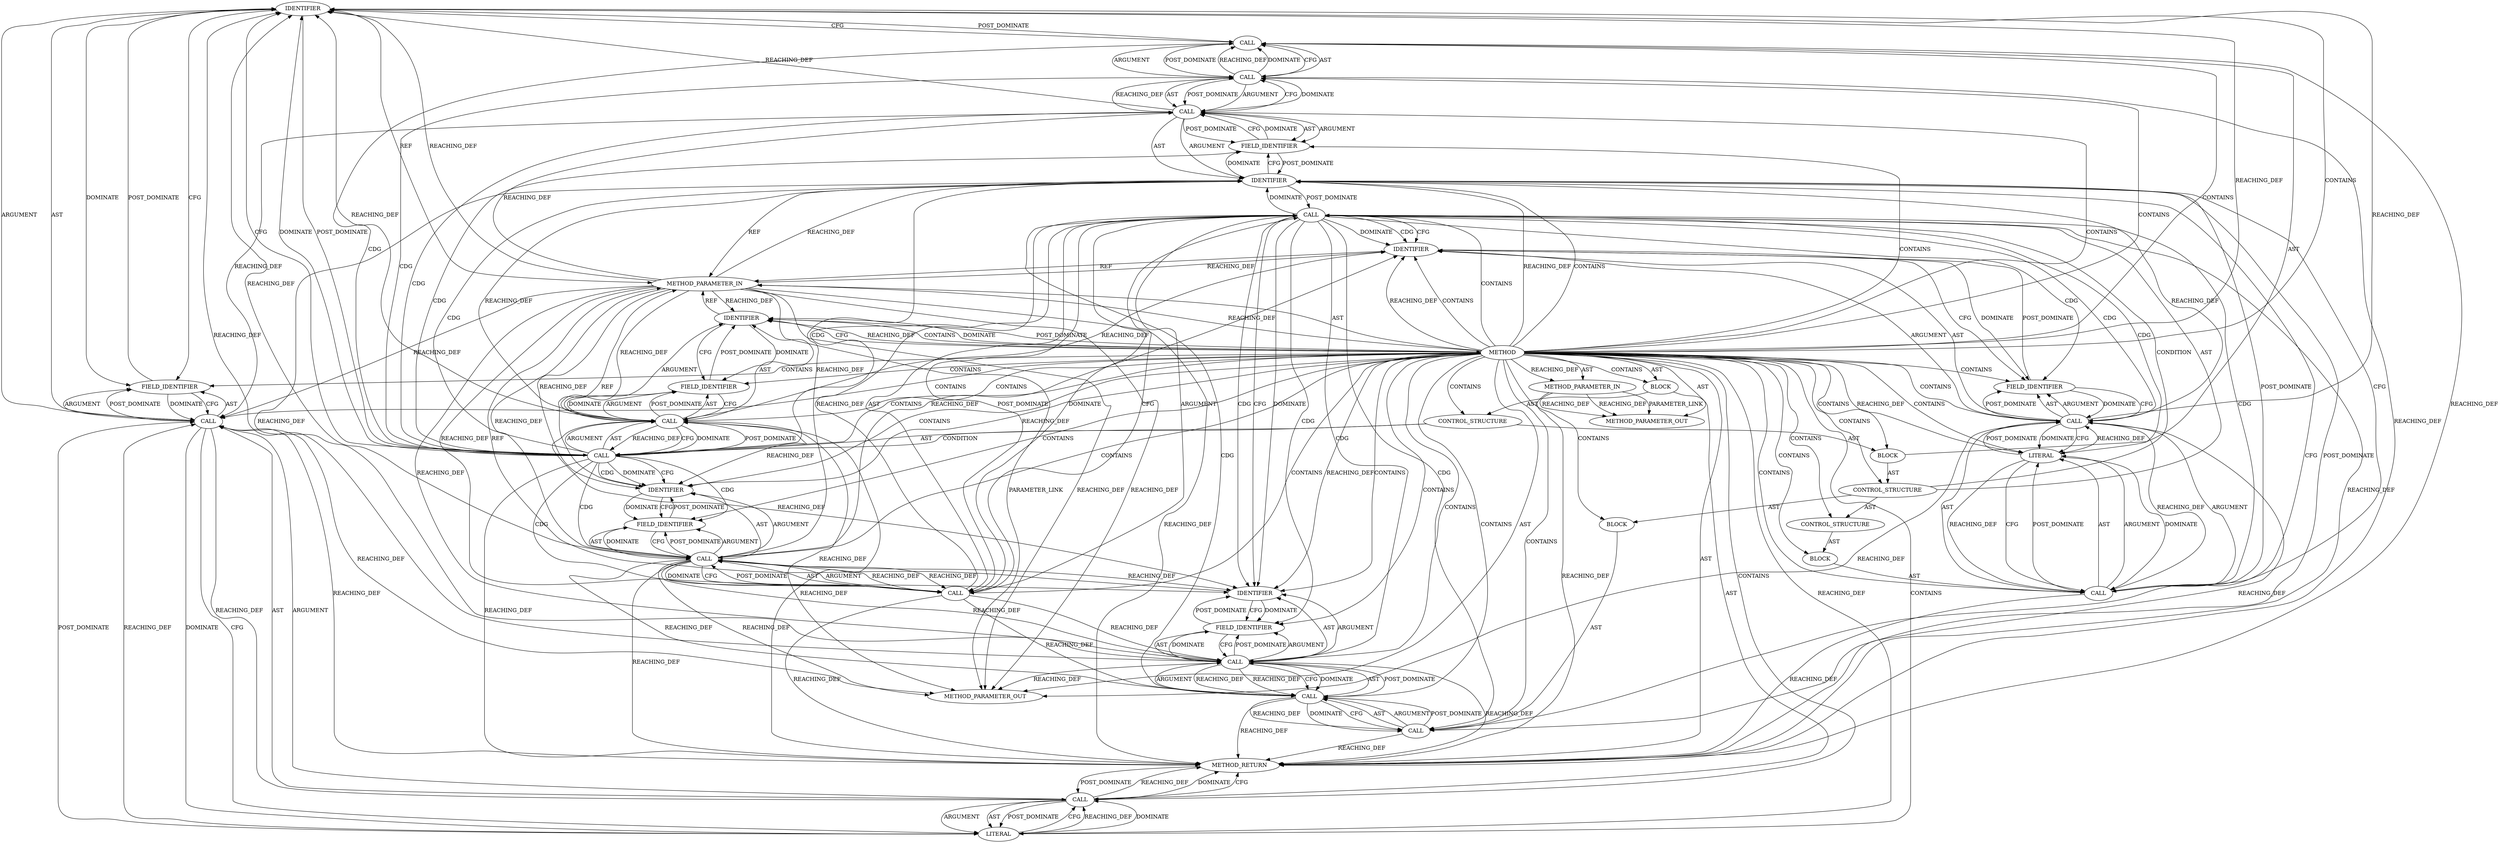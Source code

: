 digraph {
  16100 [label=IDENTIFIER ORDER=1 ARGUMENT_INDEX=1 CODE="ctx" COLUMN_NUMBER=13 LINE_NUMBER=1941 TYPE_FULL_NAME="tls_sw_context_rx*" NAME="ctx"]
  16080 [label=BLOCK ORDER=2 ARGUMENT_INDEX=-1 CODE="<empty>" COLUMN_NUMBER=4 LINE_NUMBER=1934 TYPE_FULL_NAME="void"]
  16101 [label=FIELD_IDENTIFIER ORDER=2 ARGUMENT_INDEX=2 CODE="reader_present" COLUMN_NUMBER=13 LINE_NUMBER=1941 CANONICAL_NAME="reader_present"]
  16078 [label=IDENTIFIER ORDER=1 ARGUMENT_INDEX=1 CODE="ctx" COLUMN_NUMBER=23 LINE_NUMBER=1933 TYPE_FULL_NAME="tls_sw_context_rx*" NAME="ctx"]
  16096 [label=IDENTIFIER ORDER=1 ARGUMENT_INDEX=1 CODE="ctx" COLUMN_NUMBER=17 LINE_NUMBER=1938 TYPE_FULL_NAME="tls_sw_context_rx*" NAME="ctx"]
  16079 [label=FIELD_IDENTIFIER ORDER=2 ARGUMENT_INDEX=2 CODE="wq" COLUMN_NUMBER=23 LINE_NUMBER=1933 CANONICAL_NAME="wq"]
  16094 [label=CALL ORDER=1 ARGUMENT_INDEX=1 CODE="!ctx->reader_present" COLUMN_NUMBER=16 METHOD_FULL_NAME="<operator>.logicalNot" LINE_NUMBER=1938 TYPE_FULL_NAME="<empty>" DISPATCH_TYPE="STATIC_DISPATCH" SIGNATURE="" NAME="<operator>.logicalNot"]
  21678 [label=METHOD_PARAMETER_OUT ORDER=1 CODE="struct sock *sk" IS_VARIADIC=false COLUMN_NUMBER=35 LINE_NUMBER=1930 TYPE_FULL_NAME="sock*" EVALUATION_STRATEGY="BY_VALUE" INDEX=1 NAME="sk"]
  16075 [label=CALL ORDER=1 ARGUMENT_INDEX=-1 CODE="wq_has_sleeper(&ctx->wq)" COLUMN_NUMBER=7 METHOD_FULL_NAME="wq_has_sleeper" LINE_NUMBER=1933 TYPE_FULL_NAME="<empty>" DISPATCH_TYPE="STATIC_DISPATCH" SIGNATURE="" NAME="wq_has_sleeper"]
  16095 [label=CALL ORDER=1 ARGUMENT_INDEX=1 CODE="ctx->reader_present" COLUMN_NUMBER=17 METHOD_FULL_NAME="<operator>.indirectFieldAccess" LINE_NUMBER=1938 TYPE_FULL_NAME="<empty>" DISPATCH_TYPE="STATIC_DISPATCH" SIGNATURE="" NAME="<operator>.indirectFieldAccess"]
  16076 [label=CALL ORDER=1 ARGUMENT_INDEX=1 CODE="&ctx->wq" COLUMN_NUMBER=22 METHOD_FULL_NAME="<operator>.addressOf" LINE_NUMBER=1933 TYPE_FULL_NAME="<empty>" DISPATCH_TYPE="STATIC_DISPATCH" SIGNATURE="" NAME="<operator>.addressOf"]
  16081 [label=CALL ORDER=1 ARGUMENT_INDEX=1 CODE="wake_up(&ctx->wq)" COLUMN_NUMBER=4 METHOD_FULL_NAME="wake_up" LINE_NUMBER=1934 TYPE_FULL_NAME="<empty>" DISPATCH_TYPE="STATIC_DISPATCH" SIGNATURE="" NAME="wake_up"]
  16072 [label=FIELD_IDENTIFIER ORDER=2 ARGUMENT_INDEX=2 CODE="reader_contended" COLUMN_NUMBER=15 LINE_NUMBER=1932 CANONICAL_NAME="reader_contended"]
  16067 [label=BLOCK ORDER=3 ARGUMENT_INDEX=-1 CODE="{
	if (unlikely(ctx->reader_contended)) {
		if (wq_has_sleeper(&ctx->wq))
			wake_up(&ctx->wq);
		else
			ctx->reader_contended = 0;

		WARN_ON_ONCE(!ctx->reader_present);
	}

	WRITE_ONCE(ctx->reader_present, 0);
}" COLUMN_NUMBER=1 LINE_NUMBER=1931 TYPE_FULL_NAME="void"]
  16065 [label=METHOD_PARAMETER_IN ORDER=1 CODE="struct sock *sk" IS_VARIADIC=false COLUMN_NUMBER=35 LINE_NUMBER=1930 TYPE_FULL_NAME="sock*" EVALUATION_STRATEGY="BY_VALUE" INDEX=1 NAME="sk"]
  16087 [label=BLOCK ORDER=1 ARGUMENT_INDEX=-1 CODE="<empty>" COLUMN_NUMBER=4 LINE_NUMBER=1936 TYPE_FULL_NAME="void"]
  16099 [label=CALL ORDER=1 ARGUMENT_INDEX=1 CODE="ctx->reader_present" COLUMN_NUMBER=13 METHOD_FULL_NAME="<operator>.indirectFieldAccess" LINE_NUMBER=1941 TYPE_FULL_NAME="<empty>" DISPATCH_TYPE="STATIC_DISPATCH" SIGNATURE="" NAME="<operator>.indirectFieldAccess"]
  16098 [label=CALL ORDER=2 ARGUMENT_INDEX=-1 CODE="WRITE_ONCE(ctx->reader_present, 0)" COLUMN_NUMBER=2 METHOD_FULL_NAME="WRITE_ONCE" LINE_NUMBER=1941 TYPE_FULL_NAME="<empty>" DISPATCH_TYPE="STATIC_DISPATCH" SIGNATURE="" NAME="WRITE_ONCE"]
  16083 [label=CALL ORDER=1 ARGUMENT_INDEX=1 CODE="ctx->wq" COLUMN_NUMBER=13 METHOD_FULL_NAME="<operator>.indirectFieldAccess" LINE_NUMBER=1934 TYPE_FULL_NAME="<empty>" DISPATCH_TYPE="STATIC_DISPATCH" SIGNATURE="" NAME="<operator>.indirectFieldAccess"]
  16093 [label=CALL ORDER=2 ARGUMENT_INDEX=-1 CODE="WARN_ON_ONCE(!ctx->reader_present)" COLUMN_NUMBER=3 METHOD_FULL_NAME="WARN_ON_ONCE" LINE_NUMBER=1938 TYPE_FULL_NAME="<empty>" DISPATCH_TYPE="STATIC_DISPATCH" SIGNATURE="" NAME="WARN_ON_ONCE"]
  16082 [label=CALL ORDER=1 ARGUMENT_INDEX=1 CODE="&ctx->wq" COLUMN_NUMBER=12 METHOD_FULL_NAME="<operator>.addressOf" LINE_NUMBER=1934 TYPE_FULL_NAME="<empty>" DISPATCH_TYPE="STATIC_DISPATCH" SIGNATURE="" NAME="<operator>.addressOf"]
  16074 [label=CONTROL_STRUCTURE CONTROL_STRUCTURE_TYPE="IF" ORDER=1 PARSER_TYPE_NAME="CASTIfStatement" ARGUMENT_INDEX=-1 CODE="if (wq_has_sleeper(&ctx->wq))" COLUMN_NUMBER=3 LINE_NUMBER=1933]
  16097 [label=FIELD_IDENTIFIER ORDER=2 ARGUMENT_INDEX=2 CODE="reader_present" COLUMN_NUMBER=17 LINE_NUMBER=1938 CANONICAL_NAME="reader_present"]
  16091 [label=FIELD_IDENTIFIER ORDER=2 ARGUMENT_INDEX=2 CODE="reader_contended" COLUMN_NUMBER=4 LINE_NUMBER=1936 CANONICAL_NAME="reader_contended"]
  16077 [label=CALL ORDER=1 ARGUMENT_INDEX=1 CODE="ctx->wq" COLUMN_NUMBER=23 METHOD_FULL_NAME="<operator>.indirectFieldAccess" LINE_NUMBER=1933 TYPE_FULL_NAME="<empty>" DISPATCH_TYPE="STATIC_DISPATCH" SIGNATURE="" NAME="<operator>.indirectFieldAccess"]
  16073 [label=BLOCK ORDER=2 ARGUMENT_INDEX=-1 CODE="{
		if (wq_has_sleeper(&ctx->wq))
			wake_up(&ctx->wq);
		else
			ctx->reader_contended = 0;

		WARN_ON_ONCE(!ctx->reader_present);
	}" COLUMN_NUMBER=39 LINE_NUMBER=1932 TYPE_FULL_NAME="void"]
  16070 [label=CALL ORDER=1 ARGUMENT_INDEX=1 CODE="ctx->reader_contended" COLUMN_NUMBER=15 METHOD_FULL_NAME="<operator>.indirectFieldAccess" LINE_NUMBER=1932 TYPE_FULL_NAME="<empty>" DISPATCH_TYPE="STATIC_DISPATCH" SIGNATURE="" NAME="<operator>.indirectFieldAccess"]
  16085 [label=FIELD_IDENTIFIER ORDER=2 ARGUMENT_INDEX=2 CODE="wq" COLUMN_NUMBER=13 LINE_NUMBER=1934 CANONICAL_NAME="wq"]
  21679 [label=METHOD_PARAMETER_OUT ORDER=2 CODE="struct tls_sw_context_rx *ctx" IS_VARIADIC=false COLUMN_NUMBER=52 LINE_NUMBER=1930 TYPE_FULL_NAME="tls_sw_context_rx*" EVALUATION_STRATEGY="BY_VALUE" INDEX=2 NAME="ctx"]
  16089 [label=CALL ORDER=1 ARGUMENT_INDEX=1 CODE="ctx->reader_contended" COLUMN_NUMBER=4 METHOD_FULL_NAME="<operator>.indirectFieldAccess" LINE_NUMBER=1936 TYPE_FULL_NAME="<empty>" DISPATCH_TYPE="STATIC_DISPATCH" SIGNATURE="" NAME="<operator>.indirectFieldAccess"]
  16088 [label=CALL ORDER=1 ARGUMENT_INDEX=1 CODE="ctx->reader_contended = 0" COLUMN_NUMBER=4 METHOD_FULL_NAME="<operator>.assignment" LINE_NUMBER=1936 TYPE_FULL_NAME="<empty>" DISPATCH_TYPE="STATIC_DISPATCH" SIGNATURE="" NAME="<operator>.assignment"]
  16064 [label=METHOD COLUMN_NUMBER=1 LINE_NUMBER=1930 COLUMN_NUMBER_END=1 IS_EXTERNAL=false SIGNATURE="void tls_rx_reader_release (sock*,tls_sw_context_rx*)" NAME="tls_rx_reader_release" AST_PARENT_TYPE="TYPE_DECL" AST_PARENT_FULL_NAME="tls_sw.c:<global>" ORDER=44 CODE="static void tls_rx_reader_release(struct sock *sk, struct tls_sw_context_rx *ctx)
{
	if (unlikely(ctx->reader_contended)) {
		if (wq_has_sleeper(&ctx->wq))
			wake_up(&ctx->wq);
		else
			ctx->reader_contended = 0;

		WARN_ON_ONCE(!ctx->reader_present);
	}

	WRITE_ONCE(ctx->reader_present, 0);
}" FULL_NAME="tls_rx_reader_release" LINE_NUMBER_END=1942 FILENAME="tls_sw.c"]
  16066 [label=METHOD_PARAMETER_IN ORDER=2 CODE="struct tls_sw_context_rx *ctx" IS_VARIADIC=false COLUMN_NUMBER=52 LINE_NUMBER=1930 TYPE_FULL_NAME="tls_sw_context_rx*" EVALUATION_STRATEGY="BY_VALUE" INDEX=2 NAME="ctx"]
  16071 [label=IDENTIFIER ORDER=1 ARGUMENT_INDEX=1 CODE="ctx" COLUMN_NUMBER=15 LINE_NUMBER=1932 TYPE_FULL_NAME="tls_sw_context_rx*" NAME="ctx"]
  16068 [label=CONTROL_STRUCTURE CONTROL_STRUCTURE_TYPE="IF" ORDER=1 PARSER_TYPE_NAME="CASTIfStatement" ARGUMENT_INDEX=-1 CODE="if (unlikely(ctx->reader_contended))" COLUMN_NUMBER=2 LINE_NUMBER=1932]
  16102 [label=LITERAL ORDER=2 ARGUMENT_INDEX=2 CODE="0" COLUMN_NUMBER=34 LINE_NUMBER=1941 TYPE_FULL_NAME="int"]
  16086 [label=CONTROL_STRUCTURE CONTROL_STRUCTURE_TYPE="ELSE" ORDER=3 PARSER_TYPE_NAME="CASTExpressionStatement" ARGUMENT_INDEX=-1 CODE="else" COLUMN_NUMBER=4 LINE_NUMBER=1936]
  16092 [label=LITERAL ORDER=2 ARGUMENT_INDEX=2 CODE="0" COLUMN_NUMBER=28 LINE_NUMBER=1936 TYPE_FULL_NAME="int"]
  16103 [label=METHOD_RETURN ORDER=4 CODE="RET" COLUMN_NUMBER=1 LINE_NUMBER=1930 TYPE_FULL_NAME="void" EVALUATION_STRATEGY="BY_VALUE"]
  16084 [label=IDENTIFIER ORDER=1 ARGUMENT_INDEX=1 CODE="ctx" COLUMN_NUMBER=13 LINE_NUMBER=1934 TYPE_FULL_NAME="tls_sw_context_rx*" NAME="ctx"]
  16069 [label=CALL ORDER=1 ARGUMENT_INDEX=-1 CODE="unlikely(ctx->reader_contended)" COLUMN_NUMBER=6 METHOD_FULL_NAME="unlikely" LINE_NUMBER=1932 TYPE_FULL_NAME="<empty>" DISPATCH_TYPE="STATIC_DISPATCH" SIGNATURE="" NAME="unlikely"]
  16090 [label=IDENTIFIER ORDER=1 ARGUMENT_INDEX=1 CODE="ctx" COLUMN_NUMBER=4 LINE_NUMBER=1936 TYPE_FULL_NAME="tls_sw_context_rx*" NAME="ctx"]
  16064 -> 16089 [label=CONTAINS ]
  16094 -> 16093 [label=REACHING_DEF VARIABLE="!ctx->reader_present"]
  16070 -> 16072 [label=ARGUMENT ]
  16064 -> 16098 [label=CONTAINS ]
  16071 -> 16066 [label=REF ]
  16078 -> 16079 [label=CFG ]
  16082 -> 16081 [label=REACHING_DEF VARIABLE="&ctx->wq"]
  16100 -> 16069 [label=POST_DOMINATE ]
  16069 -> 16070 [label=POST_DOMINATE ]
  16064 -> 16065 [label=REACHING_DEF VARIABLE=""]
  16077 -> 16100 [label=REACHING_DEF VARIABLE="ctx->wq"]
  16089 -> 16091 [label=POST_DOMINATE ]
  16067 -> 16098 [label=AST ]
  16066 -> 16083 [label=REACHING_DEF VARIABLE="ctx"]
  16088 -> 16103 [label=REACHING_DEF VARIABLE="ctx->reader_contended = 0"]
  16066 -> 16071 [label=REACHING_DEF VARIABLE="ctx"]
  16068 -> 16069 [label=CONDITION ]
  16096 -> 16088 [label=POST_DOMINATE ]
  16091 -> 16090 [label=POST_DOMINATE ]
  16083 -> 16100 [label=REACHING_DEF VARIABLE="ctx->wq"]
  16094 -> 16095 [label=AST ]
  16083 -> 16085 [label=POST_DOMINATE ]
  16064 -> 16096 [label=REACHING_DEF VARIABLE=""]
  16083 -> 16084 [label=AST ]
  16075 -> 16076 [label=AST ]
  16079 -> 16078 [label=POST_DOMINATE ]
  16094 -> 16103 [label=REACHING_DEF VARIABLE="!ctx->reader_present"]
  16092 -> 16088 [label=REACHING_DEF VARIABLE="0"]
  16102 -> 16098 [label=CFG ]
  16065 -> 21678 [label=REACHING_DEF VARIABLE="sk"]
  16065 -> 21678 [label=REACHING_DEF VARIABLE="sk"]
  16099 -> 21679 [label=REACHING_DEF VARIABLE="ctx->reader_present"]
  16084 -> 16085 [label=CFG ]
  16064 -> 16067 [label=AST ]
  16064 -> 16080 [label=CONTAINS ]
  16069 -> 16078 [label=CFG ]
  16075 -> 16091 [label=CDG ]
  16094 -> 16093 [label=DOMINATE ]
  16064 -> 16093 [label=CONTAINS ]
  16099 -> 16101 [label=AST ]
  16069 -> 16070 [label=ARGUMENT ]
  16098 -> 16102 [label=ARGUMENT ]
  16084 -> 16085 [label=DOMINATE ]
  16066 -> 16070 [label=REACHING_DEF VARIABLE="ctx"]
  16091 -> 16089 [label=DOMINATE ]
  16075 -> 16083 [label=CDG ]
  16085 -> 16083 [label=DOMINATE ]
  16077 -> 16076 [label=CFG ]
  16069 -> 16094 [label=CDG ]
  16084 -> 16066 [label=REF ]
  16066 -> 16077 [label=REACHING_DEF VARIABLE="ctx"]
  16094 -> 16095 [label=POST_DOMINATE ]
  16097 -> 16096 [label=POST_DOMINATE ]
  16101 -> 16100 [label=POST_DOMINATE ]
  16074 -> 16086 [label=AST ]
  16077 -> 16078 [label=AST ]
  16071 -> 16072 [label=CFG ]
  16095 -> 16094 [label=CFG ]
  16071 -> 16072 [label=DOMINATE ]
  16070 -> 16072 [label=POST_DOMINATE ]
  16102 -> 16099 [label=POST_DOMINATE ]
  16064 -> 21679 [label=AST ]
  16083 -> 16096 [label=REACHING_DEF VARIABLE="ctx->wq"]
  16075 -> 16090 [label=DOMINATE ]
  16083 -> 16103 [label=REACHING_DEF VARIABLE="ctx->wq"]
  16100 -> 16066 [label=REF ]
  16088 -> 16089 [label=ARGUMENT ]
  16064 -> 16101 [label=CONTAINS ]
  16099 -> 16101 [label=ARGUMENT ]
  16074 -> 16080 [label=AST ]
  16085 -> 16084 [label=POST_DOMINATE ]
  16064 -> 21678 [label=AST ]
  16064 -> 16079 [label=CONTAINS ]
  16075 -> 16084 [label=CFG ]
  16064 -> 16090 [label=CONTAINS ]
  16077 -> 16084 [label=REACHING_DEF VARIABLE="ctx->wq"]
  16088 -> 16096 [label=CFG ]
  16064 -> 16068 [label=CONTAINS ]
  16079 -> 16077 [label=DOMINATE ]
  16064 -> 16072 [label=CONTAINS ]
  16064 -> 16090 [label=REACHING_DEF VARIABLE=""]
  16076 -> 16077 [label=POST_DOMINATE ]
  16082 -> 16081 [label=DOMINATE ]
  16086 -> 16087 [label=AST ]
  16096 -> 16066 [label=REF ]
  16077 -> 16083 [label=REACHING_DEF VARIABLE="ctx->wq"]
  16075 -> 16076 [label=POST_DOMINATE ]
  16072 -> 16071 [label=POST_DOMINATE ]
  16064 -> 16071 [label=CFG ]
  16064 -> 16066 [label=REACHING_DEF VARIABLE=""]
  16095 -> 16100 [label=REACHING_DEF VARIABLE="ctx->reader_present"]
  16071 -> 16064 [label=POST_DOMINATE ]
  16089 -> 16103 [label=REACHING_DEF VARIABLE="ctx->reader_contended"]
  16089 -> 16088 [label=REACHING_DEF VARIABLE="ctx->reader_contended"]
  16075 -> 16090 [label=CDG ]
  16094 -> 16095 [label=ARGUMENT ]
  16088 -> 16092 [label=POST_DOMINATE ]
  16102 -> 16098 [label=REACHING_DEF VARIABLE="0"]
  16098 -> 16102 [label=AST ]
  16064 -> 16095 [label=CONTAINS ]
  16088 -> 16089 [label=AST ]
  16103 -> 16098 [label=POST_DOMINATE ]
  16077 -> 16090 [label=REACHING_DEF VARIABLE="ctx->wq"]
  16077 -> 16078 [label=ARGUMENT ]
  16089 -> 16092 [label=DOMINATE ]
  16089 -> 16090 [label=ARGUMENT ]
  16064 -> 16076 [label=CONTAINS ]
  16072 -> 16070 [label=CFG ]
  16069 -> 16075 [label=CDG ]
  16064 -> 16084 [label=REACHING_DEF VARIABLE=""]
  16096 -> 16081 [label=POST_DOMINATE ]
  16078 -> 16066 [label=REF ]
  16076 -> 16075 [label=DOMINATE ]
  16064 -> 16100 [label=REACHING_DEF VARIABLE=""]
  16095 -> 16099 [label=REACHING_DEF VARIABLE="ctx->reader_present"]
  16093 -> 16100 [label=CFG ]
  16083 -> 16085 [label=ARGUMENT ]
  16077 -> 16103 [label=REACHING_DEF VARIABLE="ctx->wq"]
  16091 -> 16089 [label=CFG ]
  16069 -> 16077 [label=CDG ]
  16066 -> 21679 [label=PARAMETER_LINK ]
  16073 -> 16074 [label=AST ]
  16070 -> 16096 [label=REACHING_DEF VARIABLE="ctx->reader_contended"]
  16069 -> 16093 [label=CDG ]
  16089 -> 16091 [label=AST ]
  16070 -> 16078 [label=REACHING_DEF VARIABLE="ctx->reader_contended"]
  16077 -> 16096 [label=REACHING_DEF VARIABLE="ctx->wq"]
  16075 -> 16084 [label=DOMINATE ]
  16064 -> 16091 [label=CONTAINS ]
  16064 -> 16102 [label=CONTAINS ]
  16099 -> 16101 [label=POST_DOMINATE ]
  16096 -> 16097 [label=DOMINATE ]
  16064 -> 16092 [label=CONTAINS ]
  16064 -> 16099 [label=CONTAINS ]
  16083 -> 16084 [label=ARGUMENT ]
  16069 -> 16103 [label=REACHING_DEF VARIABLE="unlikely(ctx->reader_contended)"]
  16064 -> 16096 [label=CONTAINS ]
  16064 -> 16065 [label=AST ]
  16069 -> 16078 [label=DOMINATE ]
  16064 -> 16086 [label=CONTAINS ]
  16088 -> 16092 [label=AST ]
  16075 -> 16082 [label=CDG ]
  16077 -> 16079 [label=POST_DOMINATE ]
  16077 -> 16079 [label=ARGUMENT ]
  16085 -> 16083 [label=CFG ]
  16070 -> 16071 [label=AST ]
  16099 -> 16103 [label=REACHING_DEF VARIABLE="ctx->reader_present"]
  16075 -> 16085 [label=CDG ]
  16077 -> 16079 [label=AST ]
  16082 -> 16103 [label=REACHING_DEF VARIABLE="&ctx->wq"]
  16099 -> 16100 [label=ARGUMENT ]
  16097 -> 16095 [label=CFG ]
  16070 -> 21679 [label=REACHING_DEF VARIABLE="ctx->reader_contended"]
  16069 -> 16078 [label=CDG ]
  16067 -> 16068 [label=AST ]
  16098 -> 16103 [label=REACHING_DEF VARIABLE="WRITE_ONCE(ctx->reader_present, 0)"]
  16075 -> 16096 [label=DOMINATE ]
  16100 -> 16101 [label=CFG ]
  16070 -> 16090 [label=REACHING_DEF VARIABLE="ctx->reader_contended"]
  16075 -> 16092 [label=CDG ]
  16098 -> 16099 [label=AST ]
  16069 -> 16076 [label=CDG ]
  16089 -> 16096 [label=REACHING_DEF VARIABLE="ctx->reader_contended"]
  16068 -> 16073 [label=AST ]
  16070 -> 16069 [label=REACHING_DEF VARIABLE="ctx->reader_contended"]
  16070 -> 16100 [label=REACHING_DEF VARIABLE="ctx->reader_contended"]
  16070 -> 16084 [label=REACHING_DEF VARIABLE="ctx->reader_contended"]
  16064 -> 16069 [label=CONTAINS ]
  16077 -> 16076 [label=REACHING_DEF VARIABLE="ctx->wq"]
  16077 -> 16076 [label=REACHING_DEF VARIABLE="ctx->wq"]
  16066 -> 16096 [label=REACHING_DEF VARIABLE="ctx"]
  16064 -> 16082 [label=CONTAINS ]
  16074 -> 16075 [label=AST ]
  16099 -> 16100 [label=AST ]
  16095 -> 16097 [label=AST ]
  16070 -> 16103 [label=REACHING_DEF VARIABLE="ctx->reader_contended"]
  16089 -> 16090 [label=AST ]
  16083 -> 16085 [label=AST ]
  16082 -> 16083 [label=AST ]
  16095 -> 16097 [label=ARGUMENT ]
  16090 -> 16066 [label=REF ]
  16064 -> 16077 [label=CONTAINS ]
  16070 -> 16069 [label=CFG ]
  16069 -> 16095 [label=CDG ]
  16095 -> 16094 [label=DOMINATE ]
  16081 -> 16082 [label=AST ]
  16066 -> 16099 [label=REACHING_DEF VARIABLE="ctx"]
  16065 -> 21678 [label=PARAMETER_LINK ]
  16081 -> 16082 [label=ARGUMENT ]
  16064 -> 16103 [label=AST ]
  16098 -> 16103 [label=DOMINATE ]
  16077 -> 16082 [label=REACHING_DEF VARIABLE="ctx->wq"]
  16069 -> 16079 [label=CDG ]
  16064 -> 16085 [label=CONTAINS ]
  16066 -> 16090 [label=REACHING_DEF VARIABLE="ctx"]
  16076 -> 16083 [label=REACHING_DEF VARIABLE="&ctx->wq"]
  16098 -> 16102 [label=POST_DOMINATE ]
  16083 -> 16082 [label=REACHING_DEF VARIABLE="ctx->wq"]
  16083 -> 16082 [label=REACHING_DEF VARIABLE="ctx->wq"]
  16070 -> 16071 [label=ARGUMENT ]
  16075 -> 16084 [label=CDG ]
  16066 -> 16084 [label=REACHING_DEF VARIABLE="ctx"]
  16070 -> 16072 [label=AST ]
  16066 -> 16078 [label=REACHING_DEF VARIABLE="ctx"]
  16090 -> 16091 [label=DOMINATE ]
  16064 -> 16073 [label=CONTAINS ]
  16064 -> 16102 [label=REACHING_DEF VARIABLE=""]
  16094 -> 16093 [label=CFG ]
  16096 -> 16075 [label=POST_DOMINATE ]
  16075 -> 16076 [label=ARGUMENT ]
  16092 -> 16089 [label=REACHING_DEF VARIABLE="0"]
  16064 -> 16071 [label=REACHING_DEF VARIABLE=""]
  16077 -> 21679 [label=REACHING_DEF VARIABLE="ctx->wq"]
  16082 -> 16081 [label=CFG ]
  16075 -> 16103 [label=REACHING_DEF VARIABLE="wq_has_sleeper(&ctx->wq)"]
  16075 -> 16088 [label=CDG ]
  16095 -> 16096 [label=AST ]
  16081 -> 16096 [label=CFG ]
  16076 -> 16075 [label=CFG ]
  16093 -> 16094 [label=AST ]
  16075 -> 16090 [label=CFG ]
  16092 -> 16088 [label=DOMINATE ]
  16065 -> 16103 [label=REACHING_DEF VARIABLE="sk"]
  16064 -> 16084 [label=CONTAINS ]
  16064 -> 16066 [label=AST ]
  16089 -> 21679 [label=REACHING_DEF VARIABLE="ctx->reader_contended"]
  16064 -> 16088 [label=CONTAINS ]
  16098 -> 16103 [label=CFG ]
  16096 -> 16097 [label=CFG ]
  16095 -> 16094 [label=REACHING_DEF VARIABLE="ctx->reader_present"]
  16099 -> 16098 [label=REACHING_DEF VARIABLE="ctx->reader_present"]
  16064 -> 16097 [label=CONTAINS ]
  16090 -> 16091 [label=CFG ]
  16088 -> 16092 [label=ARGUMENT ]
  16082 -> 16083 [label=POST_DOMINATE ]
  16095 -> 16096 [label=ARGUMENT ]
  16083 -> 16082 [label=CFG ]
  16069 -> 16070 [label=AST ]
  16081 -> 16103 [label=REACHING_DEF VARIABLE="wake_up(&ctx->wq)"]
  16066 -> 16100 [label=REACHING_DEF VARIABLE="ctx"]
  16077 -> 16076 [label=DOMINATE ]
  16072 -> 16070 [label=DOMINATE ]
  16083 -> 21679 [label=REACHING_DEF VARIABLE="ctx->wq"]
  16097 -> 16095 [label=DOMINATE ]
  16076 -> 16075 [label=REACHING_DEF VARIABLE="&ctx->wq"]
  16064 -> 16078 [label=REACHING_DEF VARIABLE=""]
  16100 -> 16101 [label=DOMINATE ]
  16099 -> 16102 [label=CFG ]
  16089 -> 16100 [label=REACHING_DEF VARIABLE="ctx->reader_contended"]
  16081 -> 16082 [label=POST_DOMINATE ]
  16102 -> 16099 [label=REACHING_DEF VARIABLE="0"]
  16099 -> 16102 [label=DOMINATE ]
  16064 -> 16074 [label=CONTAINS ]
  16064 -> 16092 [label=REACHING_DEF VARIABLE=""]
  16092 -> 16088 [label=CFG ]
  16069 -> 16100 [label=CFG ]
  16093 -> 16094 [label=ARGUMENT ]
  16101 -> 16099 [label=DOMINATE ]
  16076 -> 16103 [label=REACHING_DEF VARIABLE="&ctx->wq"]
  16083 -> 16082 [label=DOMINATE ]
  16078 -> 16079 [label=DOMINATE ]
  16073 -> 16093 [label=AST ]
  16064 -> 16087 [label=CONTAINS ]
  16093 -> 16094 [label=POST_DOMINATE ]
  16074 -> 16075 [label=CONDITION ]
  16076 -> 16082 [label=REACHING_DEF VARIABLE="&ctx->wq"]
  16064 -> 16075 [label=CONTAINS ]
  16076 -> 16077 [label=AST ]
  16069 -> 16096 [label=CDG ]
  16075 -> 16089 [label=CDG ]
  16102 -> 16098 [label=DOMINATE ]
  16092 -> 16089 [label=POST_DOMINATE ]
  16066 -> 21679 [label=REACHING_DEF VARIABLE="ctx"]
  16066 -> 21679 [label=REACHING_DEF VARIABLE="ctx"]
  16079 -> 16077 [label=CFG ]
  16080 -> 16081 [label=AST ]
  16064 -> 16067 [label=CONTAINS ]
  16070 -> 16069 [label=DOMINATE ]
  16064 -> 16071 [label=CONTAINS ]
  16098 -> 16099 [label=ARGUMENT ]
  16100 -> 16093 [label=POST_DOMINATE ]
  16064 -> 16083 [label=CONTAINS ]
  16095 -> 16097 [label=POST_DOMINATE ]
  16064 -> 16078 [label=CONTAINS ]
  16068 -> 16069 [label=AST ]
  16064 -> 16071 [label=DOMINATE ]
  16064 -> 16094 [label=CONTAINS ]
  16069 -> 16097 [label=CDG ]
  16087 -> 16088 [label=AST ]
  16064 -> 16100 [label=CONTAINS ]
  16082 -> 16083 [label=ARGUMENT ]
  16066 -> 16103 [label=REACHING_DEF VARIABLE="ctx"]
  16075 -> 16081 [label=CDG ]
  16093 -> 16103 [label=REACHING_DEF VARIABLE="WARN_ON_ONCE(!ctx->reader_present)"]
  16089 -> 16091 [label=ARGUMENT ]
  16089 -> 16092 [label=CFG ]
  16064 -> 16070 [label=CONTAINS ]
  16076 -> 16077 [label=ARGUMENT ]
  16066 -> 16095 [label=REACHING_DEF VARIABLE="ctx"]
  16069 -> 16100 [label=DOMINATE ]
  16101 -> 16099 [label=CFG ]
  16064 -> 16081 [label=CONTAINS ]
}
